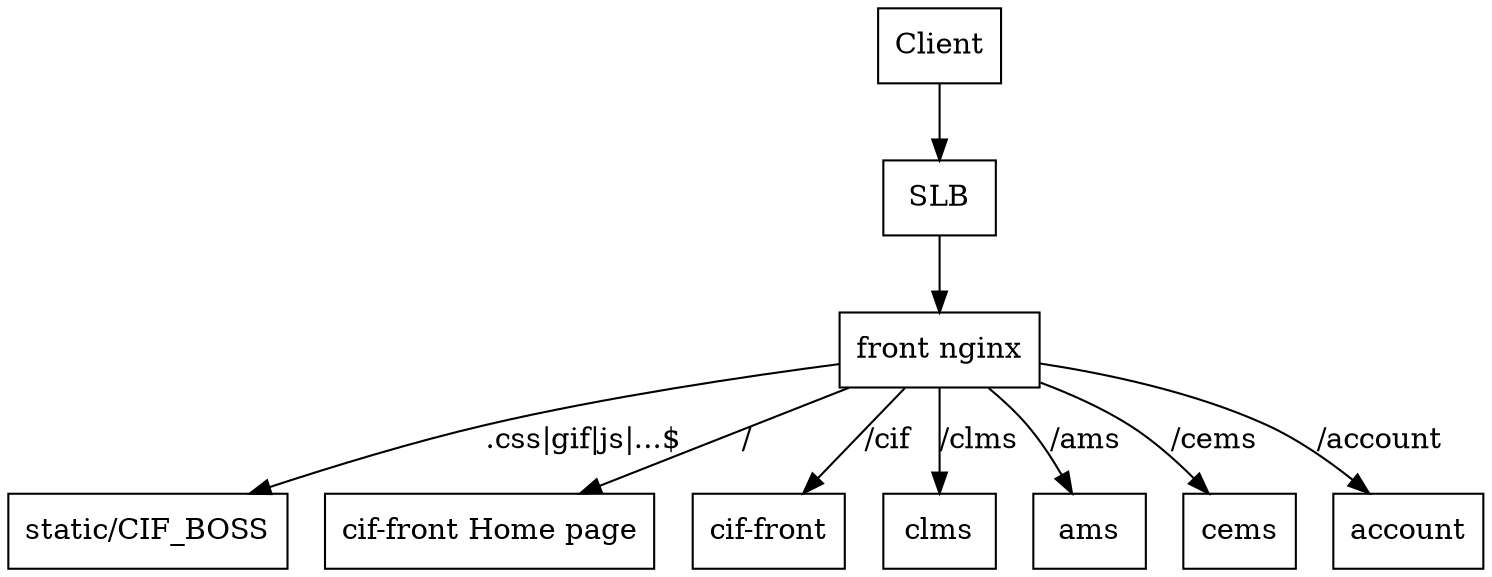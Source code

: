 digraph flowchart {
    node [ shape="box"];

    Client -> SLB;
    SLB -> "front nginx";
    "front nginx" -> "static/CIF_BOSS" [label=".css|gif|js|...$"];
    "front nginx" -> "cif-front Home page" [label="/"];
    "front nginx" -> "cif-front" [label="/cif"];
    "front nginx" -> clms [label="/clms"];
    "front nginx" -> ams [label="/ams"];
    "front nginx" -> cems [label="/cems"];
    "front nginx" -> account [label="/account"];
}
